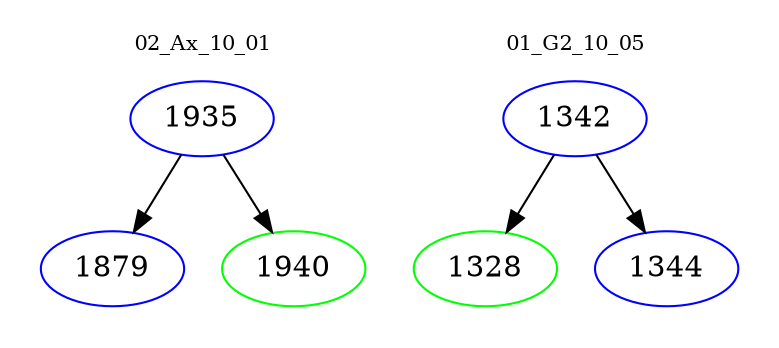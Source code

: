 digraph{
subgraph cluster_0 {
color = white
label = "02_Ax_10_01";
fontsize=10;
T0_1935 [label="1935", color="blue"]
T0_1935 -> T0_1879 [color="black"]
T0_1879 [label="1879", color="blue"]
T0_1935 -> T0_1940 [color="black"]
T0_1940 [label="1940", color="green"]
}
subgraph cluster_1 {
color = white
label = "01_G2_10_05";
fontsize=10;
T1_1342 [label="1342", color="blue"]
T1_1342 -> T1_1328 [color="black"]
T1_1328 [label="1328", color="green"]
T1_1342 -> T1_1344 [color="black"]
T1_1344 [label="1344", color="blue"]
}
}
